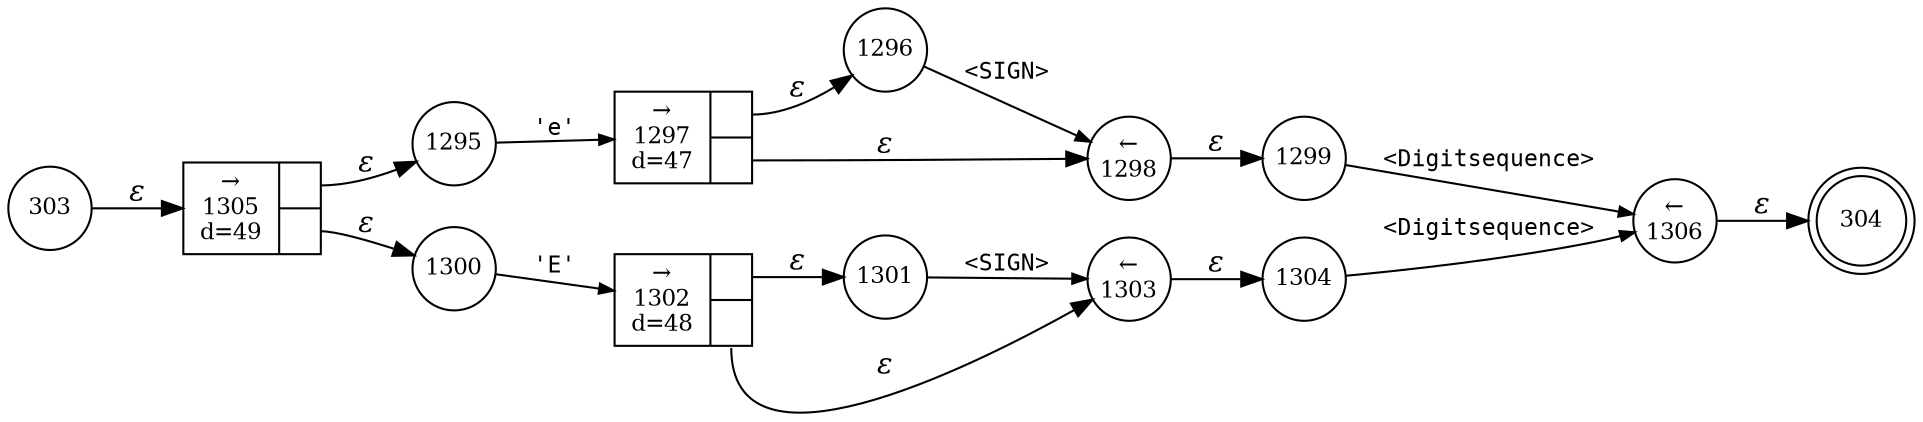 digraph ATN {
rankdir=LR;
s304[fontsize=11, label="304", shape=doublecircle, fixedsize=true, width=.6];
s303[fontsize=11,label="303", shape=circle, fixedsize=true, width=.55, peripheries=1];
s1295[fontsize=11,label="1295", shape=circle, fixedsize=true, width=.55, peripheries=1];
s1296[fontsize=11,label="1296", shape=circle, fixedsize=true, width=.55, peripheries=1];
s1297[fontsize=11,label="{&rarr;\n1297\nd=47|{<p0>|<p1>}}", shape=record, fixedsize=false, peripheries=1];
s1298[fontsize=11,label="&larr;\n1298", shape=circle, fixedsize=true, width=.55, peripheries=1];
s1299[fontsize=11,label="1299", shape=circle, fixedsize=true, width=.55, peripheries=1];
s1300[fontsize=11,label="1300", shape=circle, fixedsize=true, width=.55, peripheries=1];
s1301[fontsize=11,label="1301", shape=circle, fixedsize=true, width=.55, peripheries=1];
s1302[fontsize=11,label="{&rarr;\n1302\nd=48|{<p0>|<p1>}}", shape=record, fixedsize=false, peripheries=1];
s1303[fontsize=11,label="&larr;\n1303", shape=circle, fixedsize=true, width=.55, peripheries=1];
s1304[fontsize=11,label="1304", shape=circle, fixedsize=true, width=.55, peripheries=1];
s1305[fontsize=11,label="{&rarr;\n1305\nd=49|{<p0>|<p1>}}", shape=record, fixedsize=false, peripheries=1];
s1306[fontsize=11,label="&larr;\n1306", shape=circle, fixedsize=true, width=.55, peripheries=1];
s303 -> s1305 [fontname="Times-Italic", label="&epsilon;"];
s1305:p0 -> s1295 [fontname="Times-Italic", label="&epsilon;"];
s1305:p1 -> s1300 [fontname="Times-Italic", label="&epsilon;"];
s1295 -> s1297 [fontsize=11, fontname="Courier", arrowsize=.7, label = "'e'", arrowhead = normal];
s1300 -> s1302 [fontsize=11, fontname="Courier", arrowsize=.7, label = "'E'", arrowhead = normal];
s1297:p0 -> s1296 [fontname="Times-Italic", label="&epsilon;"];
s1297:p1 -> s1298 [fontname="Times-Italic", label="&epsilon;"];
s1302:p0 -> s1301 [fontname="Times-Italic", label="&epsilon;"];
s1302:p1 -> s1303 [fontname="Times-Italic", label="&epsilon;"];
s1296 -> s1298 [fontsize=11, fontname="Courier", arrowsize=.7, label = "<SIGN>", arrowhead = normal];
s1298 -> s1299 [fontname="Times-Italic", label="&epsilon;"];
s1301 -> s1303 [fontsize=11, fontname="Courier", arrowsize=.7, label = "<SIGN>", arrowhead = normal];
s1303 -> s1304 [fontname="Times-Italic", label="&epsilon;"];
s1299 -> s1306 [fontsize=11, fontname="Courier", arrowsize=.7, label = "<Digitsequence>", arrowhead = normal];
s1304 -> s1306 [fontsize=11, fontname="Courier", arrowsize=.7, label = "<Digitsequence>", arrowhead = normal];
s1306 -> s304 [fontname="Times-Italic", label="&epsilon;"];
}
